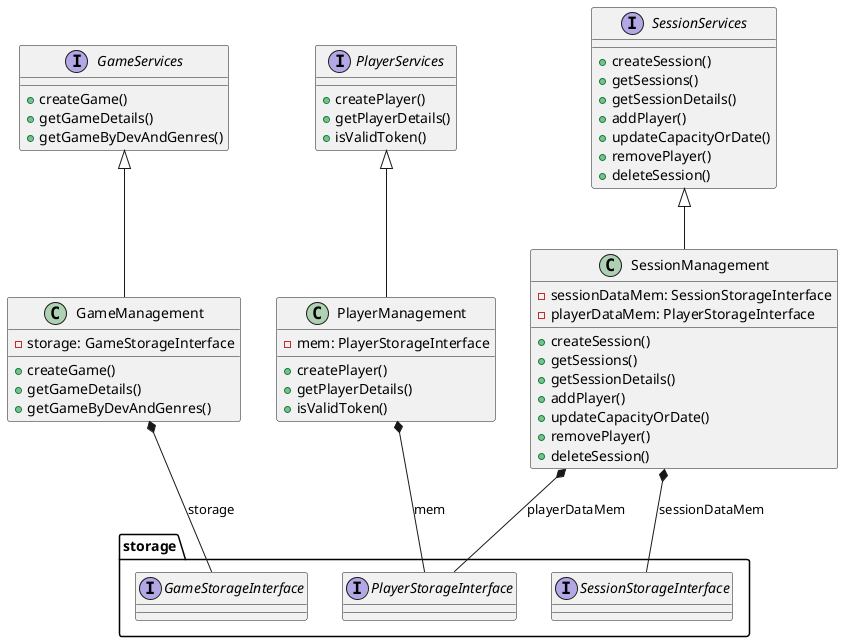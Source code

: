 @startuml
'https://plantuml.com/sequence-diagram

interface GameServices {
    +createGame()
    +getGameDetails()
    +getGameByDevAndGenres()
}

interface PlayerServices {
    +createPlayer()
    +getPlayerDetails()
    +isValidToken()
}

interface SessionServices {
    + createSession()
    + getSessions()
    + getSessionDetails()
    + addPlayer()
    + updateCapacityOrDate()
    + removePlayer()
    + deleteSession()
}

class GameManagement {
    +createGame()
    +getGameDetails()
    +getGameByDevAndGenres()
    -storage: GameStorageInterface
}

class PlayerManagement {
    +createPlayer()
    +getPlayerDetails()
    +isValidToken()
    -mem: PlayerStorageInterface
}

class SessionManagement {
    + createSession()
    + getSessions()
    + getSessionDetails()
    + addPlayer()
    + updateCapacityOrDate()
    + removePlayer()
    + deleteSession()
    -sessionDataMem: SessionStorageInterface
    -playerDataMem: PlayerStorageInterface
}

GameServices <|-- GameManagement
PlayerServices <|-- PlayerManagement
SessionServices <|-- SessionManagement

package storage {
   interface GameStorageInterface
   interface PlayerStorageInterface
   interface SessionStorageInterface

}

GameManagement *-- storage.GameStorageInterface : storage
PlayerManagement *-- storage.PlayerStorageInterface : mem
SessionManagement *-- storage.SessionStorageInterface : sessionDataMem
SessionManagement *-- storage.PlayerStorageInterface : playerDataMem


@enduml